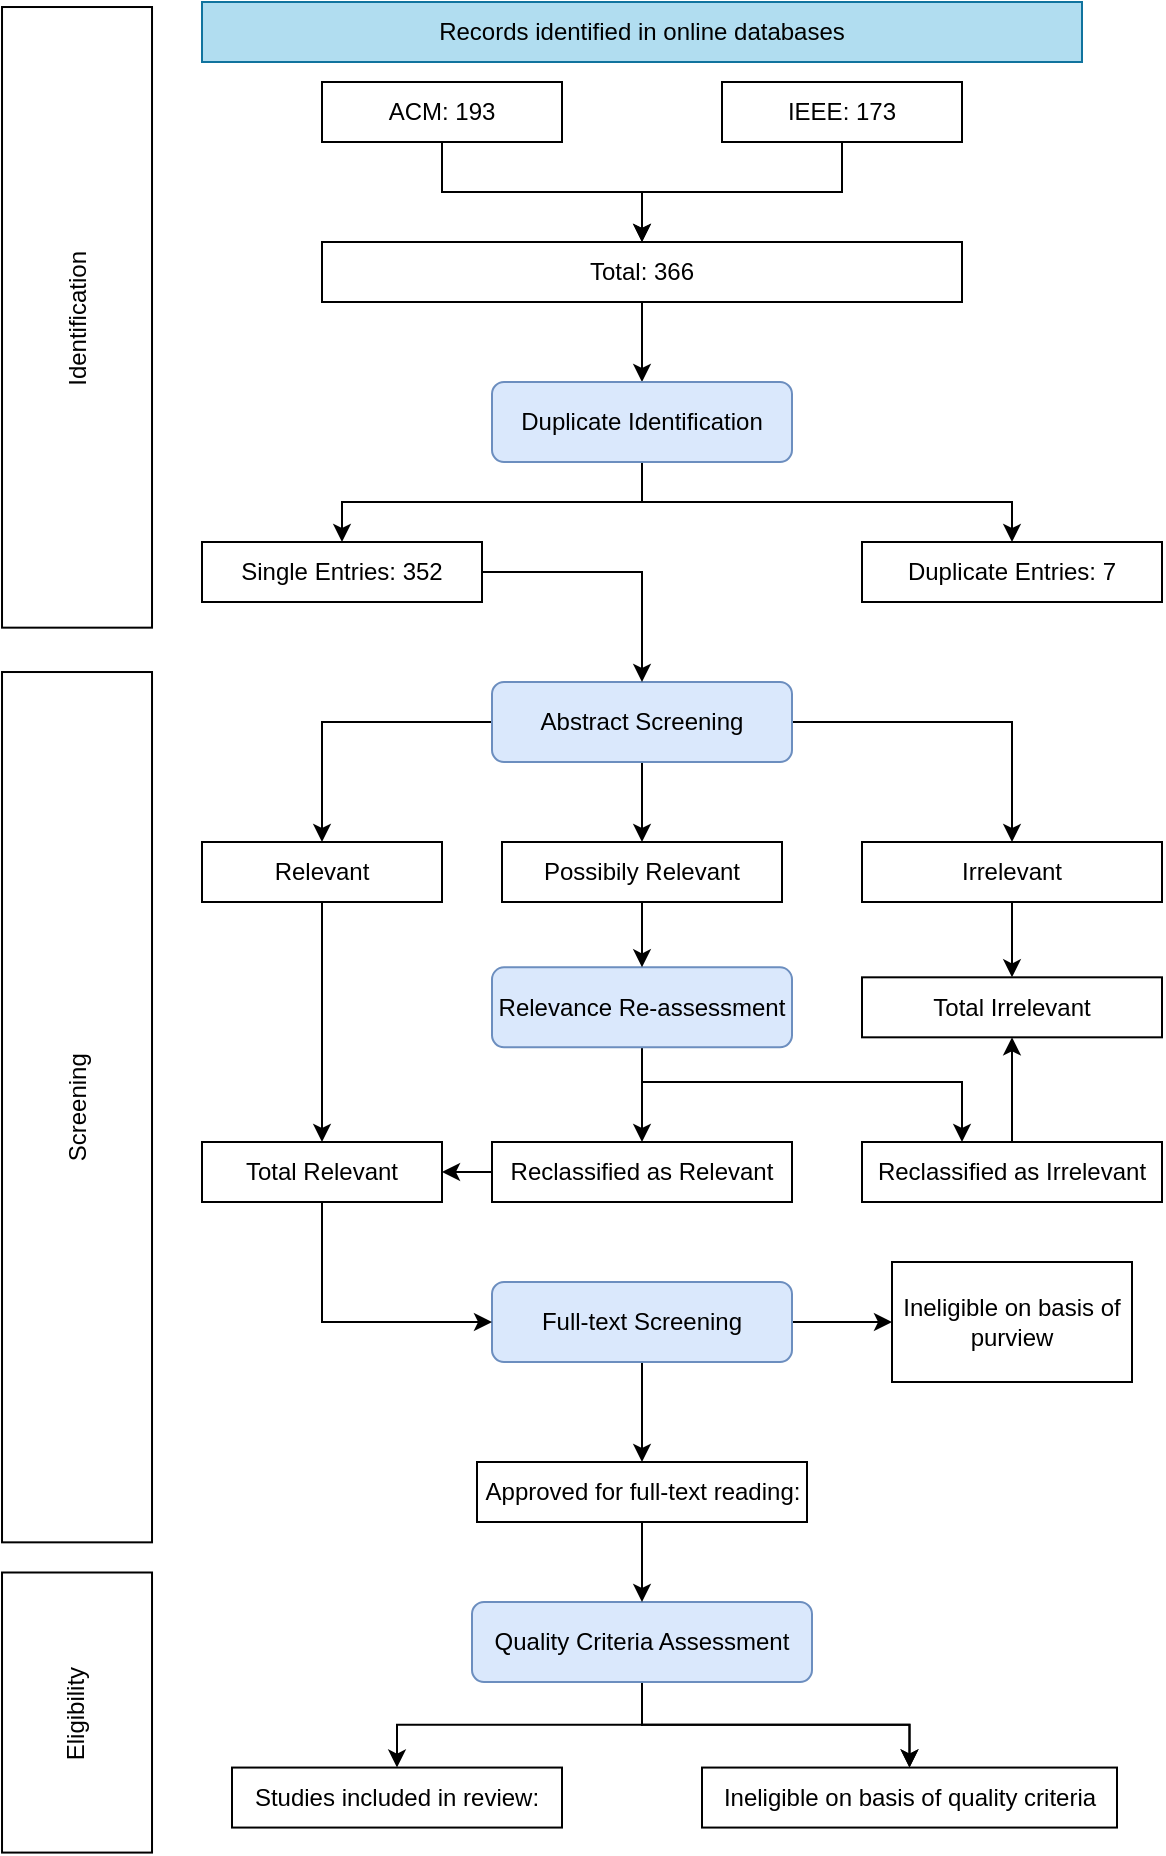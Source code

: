 <mxfile version="20.0.3" type="device"><diagram id="C5RBs43oDa-KdzZeNtuy" name="Page-1"><mxGraphModel dx="894" dy="1136" grid="1" gridSize="10" guides="1" tooltips="1" connect="1" arrows="1" fold="1" page="1" pageScale="1" pageWidth="827" pageHeight="1169" math="0" shadow="0"><root><mxCell id="WIyWlLk6GJQsqaUBKTNV-0"/><mxCell id="WIyWlLk6GJQsqaUBKTNV-1" parent="WIyWlLk6GJQsqaUBKTNV-0"/><mxCell id="RMKL4qRjLyjmlR3xBvys-0" value="Identification" style="rounded=0;whiteSpace=wrap;html=1;rotation=-90;" vertex="1" parent="WIyWlLk6GJQsqaUBKTNV-1"><mxGeometry x="-77.65" y="160.17" width="310.32" height="75" as="geometry"/></mxCell><mxCell id="RMKL4qRjLyjmlR3xBvys-1" value="Records identified in online databases" style="rounded=0;whiteSpace=wrap;html=1;fillColor=#b1ddf0;strokeColor=#10739e;" vertex="1" parent="WIyWlLk6GJQsqaUBKTNV-1"><mxGeometry x="140" y="40" width="440" height="30" as="geometry"/></mxCell><mxCell id="RMKL4qRjLyjmlR3xBvys-2" value="Eligibility" style="rounded=0;whiteSpace=wrap;html=1;rotation=-90;" vertex="1" parent="WIyWlLk6GJQsqaUBKTNV-1"><mxGeometry x="7.49" y="857.77" width="140.04" height="75" as="geometry"/></mxCell><mxCell id="RMKL4qRjLyjmlR3xBvys-3" value="Screening" style="rounded=0;whiteSpace=wrap;html=1;rotation=-90;" vertex="1" parent="WIyWlLk6GJQsqaUBKTNV-1"><mxGeometry x="-140.07" y="555.09" width="435.16" height="75" as="geometry"/></mxCell><mxCell id="RMKL4qRjLyjmlR3xBvys-7" value="" style="edgeStyle=orthogonalEdgeStyle;rounded=0;orthogonalLoop=1;jettySize=auto;html=1;" edge="1" parent="WIyWlLk6GJQsqaUBKTNV-1" source="RMKL4qRjLyjmlR3xBvys-4" target="RMKL4qRjLyjmlR3xBvys-6"><mxGeometry relative="1" as="geometry"/></mxCell><mxCell id="RMKL4qRjLyjmlR3xBvys-4" value="ACM: 193" style="rounded=0;whiteSpace=wrap;html=1;" vertex="1" parent="WIyWlLk6GJQsqaUBKTNV-1"><mxGeometry x="200" y="80" width="120" height="30" as="geometry"/></mxCell><mxCell id="RMKL4qRjLyjmlR3xBvys-8" value="" style="edgeStyle=orthogonalEdgeStyle;rounded=0;orthogonalLoop=1;jettySize=auto;html=1;" edge="1" parent="WIyWlLk6GJQsqaUBKTNV-1" source="RMKL4qRjLyjmlR3xBvys-5" target="RMKL4qRjLyjmlR3xBvys-6"><mxGeometry relative="1" as="geometry"/></mxCell><mxCell id="RMKL4qRjLyjmlR3xBvys-5" value="IEEE: 173" style="rounded=0;whiteSpace=wrap;html=1;" vertex="1" parent="WIyWlLk6GJQsqaUBKTNV-1"><mxGeometry x="400" y="80" width="120" height="30" as="geometry"/></mxCell><mxCell id="RMKL4qRjLyjmlR3xBvys-14" value="" style="edgeStyle=orthogonalEdgeStyle;rounded=0;orthogonalLoop=1;jettySize=auto;html=1;" edge="1" parent="WIyWlLk6GJQsqaUBKTNV-1" source="RMKL4qRjLyjmlR3xBvys-6" target="RMKL4qRjLyjmlR3xBvys-9"><mxGeometry relative="1" as="geometry"/></mxCell><mxCell id="RMKL4qRjLyjmlR3xBvys-6" value="Total: 366" style="rounded=0;whiteSpace=wrap;html=1;" vertex="1" parent="WIyWlLk6GJQsqaUBKTNV-1"><mxGeometry x="200" y="160" width="320" height="30" as="geometry"/></mxCell><mxCell id="RMKL4qRjLyjmlR3xBvys-17" style="edgeStyle=orthogonalEdgeStyle;rounded=0;orthogonalLoop=1;jettySize=auto;html=1;" edge="1" parent="WIyWlLk6GJQsqaUBKTNV-1" source="RMKL4qRjLyjmlR3xBvys-9" target="RMKL4qRjLyjmlR3xBvys-15"><mxGeometry relative="1" as="geometry"><Array as="points"><mxPoint x="360" y="290"/><mxPoint x="210" y="290"/></Array></mxGeometry></mxCell><mxCell id="RMKL4qRjLyjmlR3xBvys-18" style="edgeStyle=orthogonalEdgeStyle;rounded=0;orthogonalLoop=1;jettySize=auto;html=1;" edge="1" parent="WIyWlLk6GJQsqaUBKTNV-1" source="RMKL4qRjLyjmlR3xBvys-9" target="RMKL4qRjLyjmlR3xBvys-16"><mxGeometry relative="1" as="geometry"><Array as="points"><mxPoint x="360" y="290"/><mxPoint x="545" y="290"/></Array></mxGeometry></mxCell><mxCell id="RMKL4qRjLyjmlR3xBvys-9" value="Duplicate Identification" style="rounded=1;whiteSpace=wrap;html=1;fillColor=#dae8fc;strokeColor=#6c8ebf;" vertex="1" parent="WIyWlLk6GJQsqaUBKTNV-1"><mxGeometry x="285" y="230" width="150" height="40" as="geometry"/></mxCell><mxCell id="RMKL4qRjLyjmlR3xBvys-23" style="edgeStyle=orthogonalEdgeStyle;rounded=0;orthogonalLoop=1;jettySize=auto;html=1;" edge="1" parent="WIyWlLk6GJQsqaUBKTNV-1" source="RMKL4qRjLyjmlR3xBvys-10" target="RMKL4qRjLyjmlR3xBvys-21"><mxGeometry relative="1" as="geometry"/></mxCell><mxCell id="RMKL4qRjLyjmlR3xBvys-25" style="edgeStyle=orthogonalEdgeStyle;rounded=0;orthogonalLoop=1;jettySize=auto;html=1;" edge="1" parent="WIyWlLk6GJQsqaUBKTNV-1" source="RMKL4qRjLyjmlR3xBvys-10" target="RMKL4qRjLyjmlR3xBvys-24"><mxGeometry relative="1" as="geometry"/></mxCell><mxCell id="RMKL4qRjLyjmlR3xBvys-29" value="" style="edgeStyle=orthogonalEdgeStyle;rounded=0;orthogonalLoop=1;jettySize=auto;html=1;" edge="1" parent="WIyWlLk6GJQsqaUBKTNV-1" source="RMKL4qRjLyjmlR3xBvys-10" target="RMKL4qRjLyjmlR3xBvys-27"><mxGeometry relative="1" as="geometry"/></mxCell><mxCell id="RMKL4qRjLyjmlR3xBvys-10" value="Abstract Screening" style="rounded=1;whiteSpace=wrap;html=1;fillColor=#dae8fc;strokeColor=#6c8ebf;" vertex="1" parent="WIyWlLk6GJQsqaUBKTNV-1"><mxGeometry x="285" y="380" width="150" height="40" as="geometry"/></mxCell><mxCell id="RMKL4qRjLyjmlR3xBvys-38" style="edgeStyle=orthogonalEdgeStyle;rounded=0;orthogonalLoop=1;jettySize=auto;html=1;entryX=0.5;entryY=0;entryDx=0;entryDy=0;" edge="1" parent="WIyWlLk6GJQsqaUBKTNV-1" source="RMKL4qRjLyjmlR3xBvys-11" target="RMKL4qRjLyjmlR3xBvys-34"><mxGeometry relative="1" as="geometry"/></mxCell><mxCell id="RMKL4qRjLyjmlR3xBvys-42" value="" style="edgeStyle=orthogonalEdgeStyle;rounded=0;orthogonalLoop=1;jettySize=auto;html=1;" edge="1" parent="WIyWlLk6GJQsqaUBKTNV-1" source="RMKL4qRjLyjmlR3xBvys-11" target="RMKL4qRjLyjmlR3xBvys-39"><mxGeometry relative="1" as="geometry"><Array as="points"><mxPoint x="360" y="580"/><mxPoint x="520" y="580"/></Array></mxGeometry></mxCell><mxCell id="RMKL4qRjLyjmlR3xBvys-11" value="Relevance Re-assessment" style="rounded=1;whiteSpace=wrap;html=1;fillColor=#dae8fc;strokeColor=#6c8ebf;" vertex="1" parent="WIyWlLk6GJQsqaUBKTNV-1"><mxGeometry x="285" y="522.66" width="150" height="40" as="geometry"/></mxCell><mxCell id="RMKL4qRjLyjmlR3xBvys-49" value="" style="edgeStyle=orthogonalEdgeStyle;rounded=0;orthogonalLoop=1;jettySize=auto;html=1;" edge="1" parent="WIyWlLk6GJQsqaUBKTNV-1" source="RMKL4qRjLyjmlR3xBvys-12" target="RMKL4qRjLyjmlR3xBvys-48"><mxGeometry relative="1" as="geometry"/></mxCell><mxCell id="RMKL4qRjLyjmlR3xBvys-53" value="" style="edgeStyle=orthogonalEdgeStyle;rounded=0;orthogonalLoop=1;jettySize=auto;html=1;" edge="1" parent="WIyWlLk6GJQsqaUBKTNV-1" source="RMKL4qRjLyjmlR3xBvys-12" target="RMKL4qRjLyjmlR3xBvys-52"><mxGeometry relative="1" as="geometry"/></mxCell><mxCell id="RMKL4qRjLyjmlR3xBvys-12" value="Full-text Screening" style="rounded=1;whiteSpace=wrap;html=1;fillColor=#dae8fc;strokeColor=#6c8ebf;" vertex="1" parent="WIyWlLk6GJQsqaUBKTNV-1"><mxGeometry x="285" y="680" width="150" height="40" as="geometry"/></mxCell><mxCell id="RMKL4qRjLyjmlR3xBvys-57" value="" style="edgeStyle=orthogonalEdgeStyle;rounded=0;orthogonalLoop=1;jettySize=auto;html=1;" edge="1" parent="WIyWlLk6GJQsqaUBKTNV-1" source="RMKL4qRjLyjmlR3xBvys-13" target="RMKL4qRjLyjmlR3xBvys-56"><mxGeometry relative="1" as="geometry"/></mxCell><mxCell id="RMKL4qRjLyjmlR3xBvys-58" value="" style="edgeStyle=orthogonalEdgeStyle;rounded=0;orthogonalLoop=1;jettySize=auto;html=1;" edge="1" parent="WIyWlLk6GJQsqaUBKTNV-1" source="RMKL4qRjLyjmlR3xBvys-13" target="RMKL4qRjLyjmlR3xBvys-56"><mxGeometry relative="1" as="geometry"/></mxCell><mxCell id="RMKL4qRjLyjmlR3xBvys-59" style="edgeStyle=orthogonalEdgeStyle;rounded=0;orthogonalLoop=1;jettySize=auto;html=1;entryX=0.5;entryY=0;entryDx=0;entryDy=0;" edge="1" parent="WIyWlLk6GJQsqaUBKTNV-1" source="RMKL4qRjLyjmlR3xBvys-13" target="RMKL4qRjLyjmlR3xBvys-55"><mxGeometry relative="1" as="geometry"/></mxCell><mxCell id="RMKL4qRjLyjmlR3xBvys-13" value="Quality Criteria Assessment" style="rounded=1;whiteSpace=wrap;html=1;fillColor=#dae8fc;strokeColor=#6c8ebf;" vertex="1" parent="WIyWlLk6GJQsqaUBKTNV-1"><mxGeometry x="275" y="840" width="170" height="40" as="geometry"/></mxCell><mxCell id="RMKL4qRjLyjmlR3xBvys-19" value="" style="edgeStyle=orthogonalEdgeStyle;rounded=0;orthogonalLoop=1;jettySize=auto;html=1;" edge="1" parent="WIyWlLk6GJQsqaUBKTNV-1" source="RMKL4qRjLyjmlR3xBvys-15" target="RMKL4qRjLyjmlR3xBvys-10"><mxGeometry relative="1" as="geometry"/></mxCell><mxCell id="RMKL4qRjLyjmlR3xBvys-15" value="Single Entries: 352" style="rounded=0;whiteSpace=wrap;html=1;" vertex="1" parent="WIyWlLk6GJQsqaUBKTNV-1"><mxGeometry x="140" y="310" width="140" height="30" as="geometry"/></mxCell><mxCell id="RMKL4qRjLyjmlR3xBvys-16" value="Duplicate Entries: 7" style="rounded=0;whiteSpace=wrap;html=1;" vertex="1" parent="WIyWlLk6GJQsqaUBKTNV-1"><mxGeometry x="470" y="310" width="150" height="30" as="geometry"/></mxCell><mxCell id="RMKL4qRjLyjmlR3xBvys-46" value="" style="edgeStyle=orthogonalEdgeStyle;rounded=0;orthogonalLoop=1;jettySize=auto;html=1;" edge="1" parent="WIyWlLk6GJQsqaUBKTNV-1" source="RMKL4qRjLyjmlR3xBvys-21" target="RMKL4qRjLyjmlR3xBvys-44"><mxGeometry relative="1" as="geometry"/></mxCell><mxCell id="RMKL4qRjLyjmlR3xBvys-21" value="Irrelevant" style="rounded=0;whiteSpace=wrap;html=1;" vertex="1" parent="WIyWlLk6GJQsqaUBKTNV-1"><mxGeometry x="470" y="460" width="150" height="30" as="geometry"/></mxCell><mxCell id="RMKL4qRjLyjmlR3xBvys-37" style="edgeStyle=orthogonalEdgeStyle;rounded=0;orthogonalLoop=1;jettySize=auto;html=1;" edge="1" parent="WIyWlLk6GJQsqaUBKTNV-1" source="RMKL4qRjLyjmlR3xBvys-24" target="RMKL4qRjLyjmlR3xBvys-32"><mxGeometry relative="1" as="geometry"/></mxCell><mxCell id="RMKL4qRjLyjmlR3xBvys-24" value="Relevant" style="rounded=0;whiteSpace=wrap;html=1;" vertex="1" parent="WIyWlLk6GJQsqaUBKTNV-1"><mxGeometry x="140" y="460" width="120" height="30" as="geometry"/></mxCell><mxCell id="RMKL4qRjLyjmlR3xBvys-31" value="" style="edgeStyle=orthogonalEdgeStyle;rounded=0;orthogonalLoop=1;jettySize=auto;html=1;" edge="1" parent="WIyWlLk6GJQsqaUBKTNV-1" source="RMKL4qRjLyjmlR3xBvys-27" target="RMKL4qRjLyjmlR3xBvys-11"><mxGeometry relative="1" as="geometry"/></mxCell><mxCell id="RMKL4qRjLyjmlR3xBvys-27" value="Possibily Relevant" style="rounded=0;whiteSpace=wrap;html=1;" vertex="1" parent="WIyWlLk6GJQsqaUBKTNV-1"><mxGeometry x="290" y="460" width="140" height="30" as="geometry"/></mxCell><mxCell id="RMKL4qRjLyjmlR3xBvys-47" style="edgeStyle=orthogonalEdgeStyle;rounded=0;orthogonalLoop=1;jettySize=auto;html=1;entryX=0;entryY=0.5;entryDx=0;entryDy=0;" edge="1" parent="WIyWlLk6GJQsqaUBKTNV-1" source="RMKL4qRjLyjmlR3xBvys-32" target="RMKL4qRjLyjmlR3xBvys-12"><mxGeometry relative="1" as="geometry"><Array as="points"><mxPoint x="200" y="700"/></Array></mxGeometry></mxCell><mxCell id="RMKL4qRjLyjmlR3xBvys-32" value="Total Relevant" style="rounded=0;whiteSpace=wrap;html=1;" vertex="1" parent="WIyWlLk6GJQsqaUBKTNV-1"><mxGeometry x="140" y="610" width="120" height="30" as="geometry"/></mxCell><mxCell id="RMKL4qRjLyjmlR3xBvys-35" value="" style="edgeStyle=orthogonalEdgeStyle;rounded=0;orthogonalLoop=1;jettySize=auto;html=1;" edge="1" parent="WIyWlLk6GJQsqaUBKTNV-1" source="RMKL4qRjLyjmlR3xBvys-34" target="RMKL4qRjLyjmlR3xBvys-32"><mxGeometry relative="1" as="geometry"/></mxCell><mxCell id="RMKL4qRjLyjmlR3xBvys-34" value="Reclassified as Relevant" style="rounded=0;whiteSpace=wrap;html=1;" vertex="1" parent="WIyWlLk6GJQsqaUBKTNV-1"><mxGeometry x="285" y="610" width="150" height="30" as="geometry"/></mxCell><mxCell id="RMKL4qRjLyjmlR3xBvys-45" value="" style="edgeStyle=orthogonalEdgeStyle;rounded=0;orthogonalLoop=1;jettySize=auto;html=1;" edge="1" parent="WIyWlLk6GJQsqaUBKTNV-1" source="RMKL4qRjLyjmlR3xBvys-39" target="RMKL4qRjLyjmlR3xBvys-44"><mxGeometry relative="1" as="geometry"/></mxCell><mxCell id="RMKL4qRjLyjmlR3xBvys-39" value="Reclassified as Irrelevant" style="rounded=0;whiteSpace=wrap;html=1;" vertex="1" parent="WIyWlLk6GJQsqaUBKTNV-1"><mxGeometry x="470" y="610" width="150" height="30" as="geometry"/></mxCell><mxCell id="RMKL4qRjLyjmlR3xBvys-44" value="Total Irrelevant" style="rounded=0;whiteSpace=wrap;html=1;" vertex="1" parent="WIyWlLk6GJQsqaUBKTNV-1"><mxGeometry x="470" y="527.66" width="150" height="30" as="geometry"/></mxCell><mxCell id="RMKL4qRjLyjmlR3xBvys-48" value="Ineligible on basis of purview" style="rounded=0;whiteSpace=wrap;html=1;" vertex="1" parent="WIyWlLk6GJQsqaUBKTNV-1"><mxGeometry x="485" y="670" width="120" height="60" as="geometry"/></mxCell><mxCell id="RMKL4qRjLyjmlR3xBvys-54" value="" style="edgeStyle=orthogonalEdgeStyle;rounded=0;orthogonalLoop=1;jettySize=auto;html=1;" edge="1" parent="WIyWlLk6GJQsqaUBKTNV-1" source="RMKL4qRjLyjmlR3xBvys-52" target="RMKL4qRjLyjmlR3xBvys-13"><mxGeometry relative="1" as="geometry"/></mxCell><mxCell id="RMKL4qRjLyjmlR3xBvys-52" value="Approved for full-text reading:" style="rounded=0;whiteSpace=wrap;html=1;" vertex="1" parent="WIyWlLk6GJQsqaUBKTNV-1"><mxGeometry x="277.5" y="770" width="165" height="30" as="geometry"/></mxCell><mxCell id="RMKL4qRjLyjmlR3xBvys-55" value="Studies included in review:" style="rounded=0;whiteSpace=wrap;html=1;" vertex="1" parent="WIyWlLk6GJQsqaUBKTNV-1"><mxGeometry x="155" y="922.78" width="165" height="30" as="geometry"/></mxCell><mxCell id="RMKL4qRjLyjmlR3xBvys-56" value="Ineligible on basis of quality criteria" style="rounded=0;whiteSpace=wrap;html=1;" vertex="1" parent="WIyWlLk6GJQsqaUBKTNV-1"><mxGeometry x="390" y="922.78" width="207.5" height="30" as="geometry"/></mxCell></root></mxGraphModel></diagram></mxfile>
